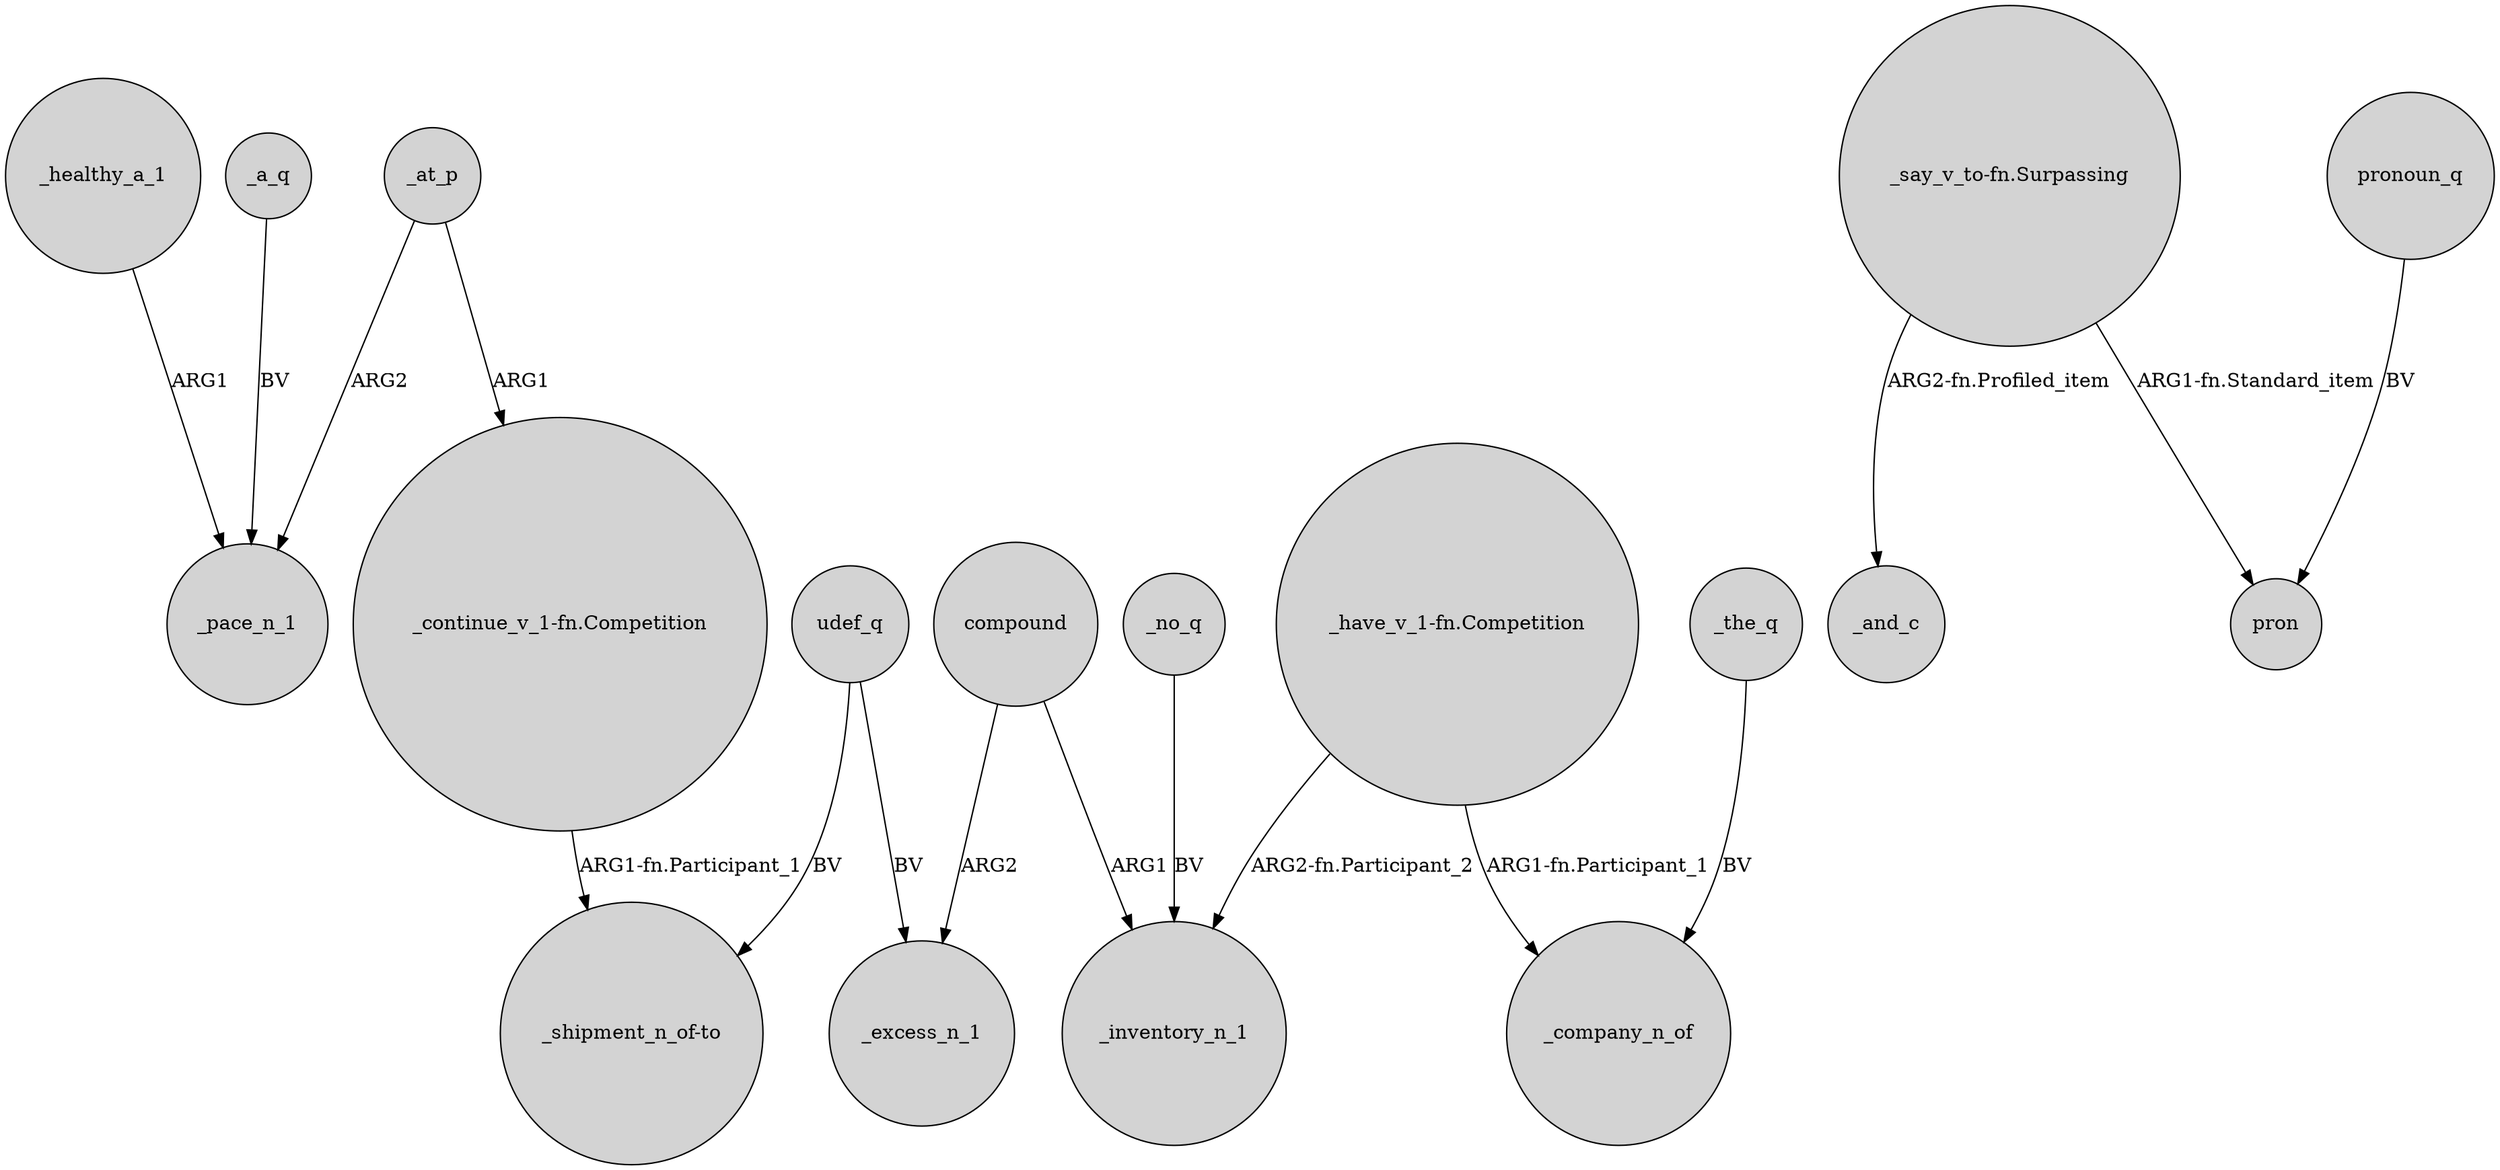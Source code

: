 digraph {
	node [shape=circle style=filled]
	_healthy_a_1 -> _pace_n_1 [label=ARG1]
	udef_q -> "_shipment_n_of-to" [label=BV]
	_at_p -> "_continue_v_1-fn.Competition" [label=ARG1]
	compound -> _excess_n_1 [label=ARG2]
	_at_p -> _pace_n_1 [label=ARG2]
	compound -> _inventory_n_1 [label=ARG1]
	"_continue_v_1-fn.Competition" -> "_shipment_n_of-to" [label="ARG1-fn.Participant_1"]
	"_have_v_1-fn.Competition" -> _inventory_n_1 [label="ARG2-fn.Participant_2"]
	_no_q -> _inventory_n_1 [label=BV]
	"_say_v_to-fn.Surpassing" -> _and_c [label="ARG2-fn.Profiled_item"]
	_a_q -> _pace_n_1 [label=BV]
	_the_q -> _company_n_of [label=BV]
	pronoun_q -> pron [label=BV]
	"_have_v_1-fn.Competition" -> _company_n_of [label="ARG1-fn.Participant_1"]
	udef_q -> _excess_n_1 [label=BV]
	"_say_v_to-fn.Surpassing" -> pron [label="ARG1-fn.Standard_item"]
}
